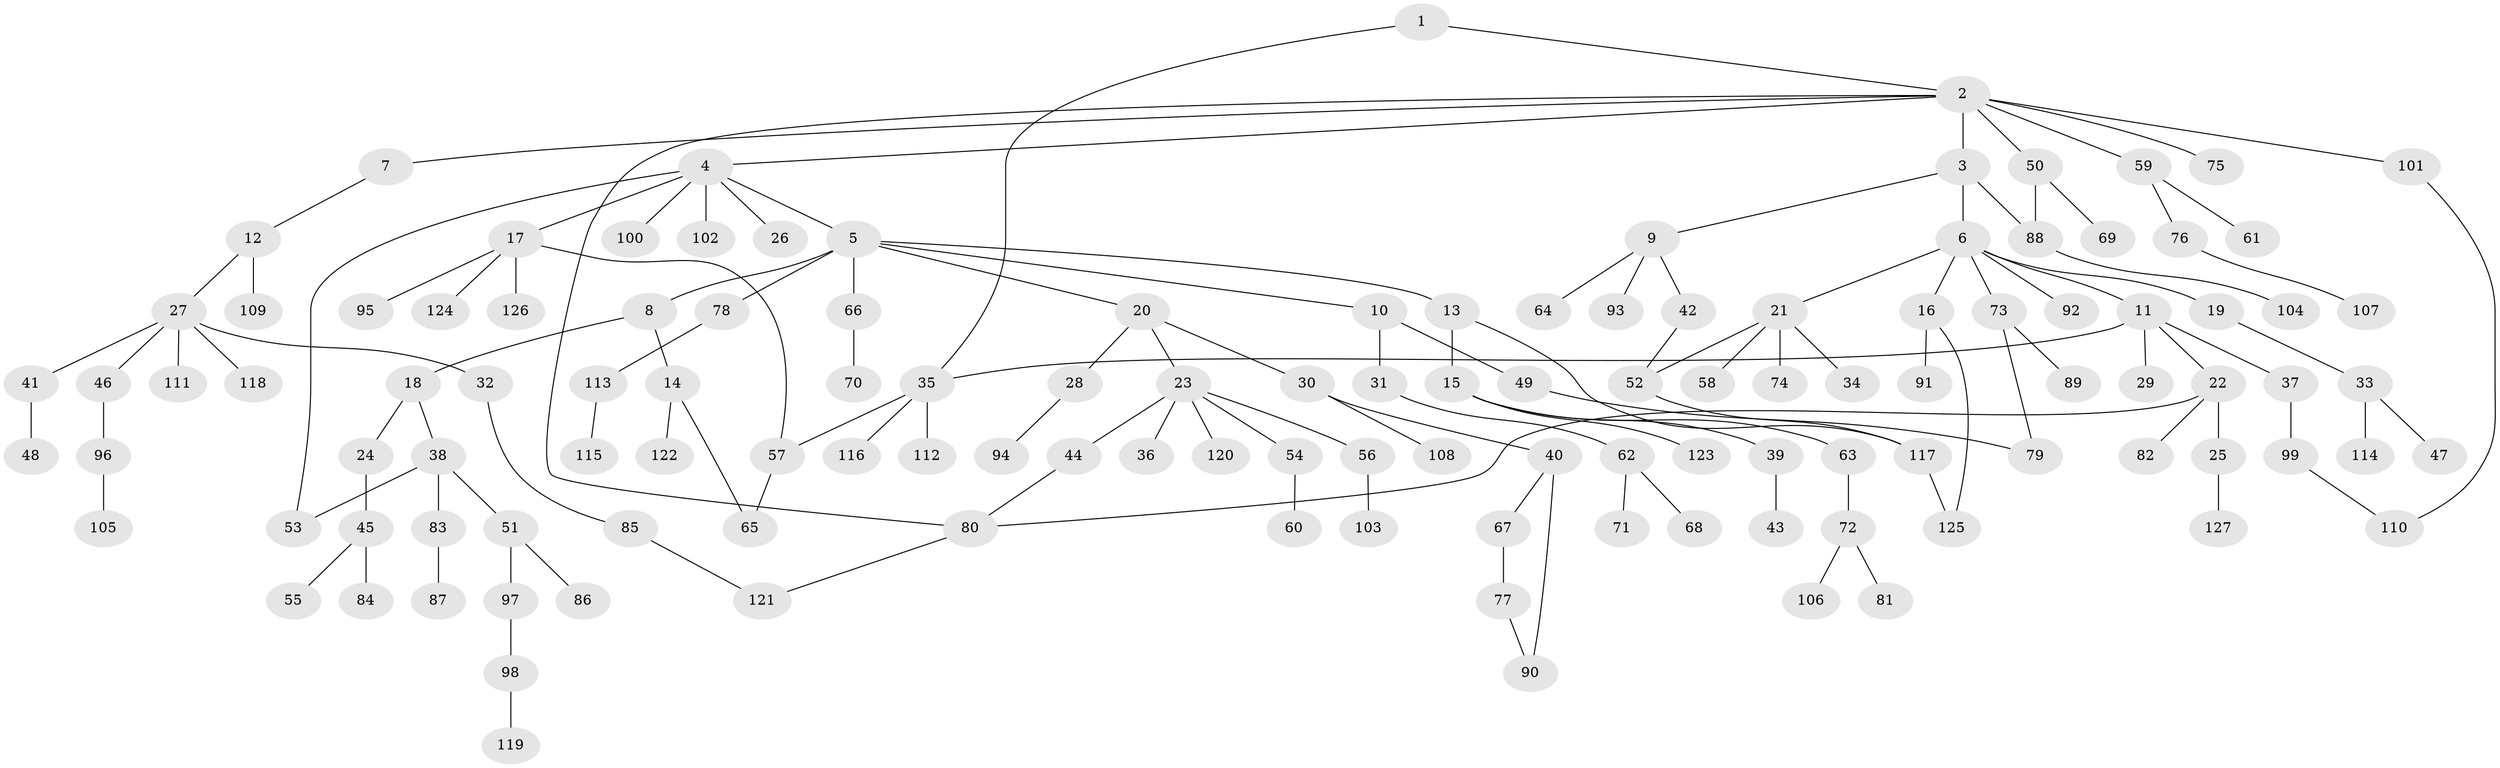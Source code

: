 // coarse degree distribution, {2: 0.3058823529411765, 10: 0.023529411764705882, 9: 0.011764705882352941, 7: 0.011764705882352941, 4: 0.07058823529411765, 3: 0.08235294117647059, 5: 0.047058823529411764, 1: 0.43529411764705883, 6: 0.011764705882352941}
// Generated by graph-tools (version 1.1) at 2025/51/02/27/25 19:51:37]
// undirected, 127 vertices, 140 edges
graph export_dot {
graph [start="1"]
  node [color=gray90,style=filled];
  1;
  2;
  3;
  4;
  5;
  6;
  7;
  8;
  9;
  10;
  11;
  12;
  13;
  14;
  15;
  16;
  17;
  18;
  19;
  20;
  21;
  22;
  23;
  24;
  25;
  26;
  27;
  28;
  29;
  30;
  31;
  32;
  33;
  34;
  35;
  36;
  37;
  38;
  39;
  40;
  41;
  42;
  43;
  44;
  45;
  46;
  47;
  48;
  49;
  50;
  51;
  52;
  53;
  54;
  55;
  56;
  57;
  58;
  59;
  60;
  61;
  62;
  63;
  64;
  65;
  66;
  67;
  68;
  69;
  70;
  71;
  72;
  73;
  74;
  75;
  76;
  77;
  78;
  79;
  80;
  81;
  82;
  83;
  84;
  85;
  86;
  87;
  88;
  89;
  90;
  91;
  92;
  93;
  94;
  95;
  96;
  97;
  98;
  99;
  100;
  101;
  102;
  103;
  104;
  105;
  106;
  107;
  108;
  109;
  110;
  111;
  112;
  113;
  114;
  115;
  116;
  117;
  118;
  119;
  120;
  121;
  122;
  123;
  124;
  125;
  126;
  127;
  1 -- 2;
  1 -- 35;
  2 -- 3;
  2 -- 4;
  2 -- 7;
  2 -- 50;
  2 -- 59;
  2 -- 75;
  2 -- 101;
  2 -- 80;
  3 -- 6;
  3 -- 9;
  3 -- 88;
  4 -- 5;
  4 -- 17;
  4 -- 26;
  4 -- 100;
  4 -- 102;
  4 -- 53;
  5 -- 8;
  5 -- 10;
  5 -- 13;
  5 -- 20;
  5 -- 66;
  5 -- 78;
  6 -- 11;
  6 -- 16;
  6 -- 19;
  6 -- 21;
  6 -- 73;
  6 -- 92;
  7 -- 12;
  8 -- 14;
  8 -- 18;
  9 -- 42;
  9 -- 64;
  9 -- 93;
  10 -- 31;
  10 -- 49;
  11 -- 22;
  11 -- 29;
  11 -- 35;
  11 -- 37;
  12 -- 27;
  12 -- 109;
  13 -- 15;
  13 -- 117;
  14 -- 122;
  14 -- 65;
  15 -- 39;
  15 -- 63;
  15 -- 123;
  16 -- 91;
  16 -- 125;
  17 -- 95;
  17 -- 124;
  17 -- 126;
  17 -- 57;
  18 -- 24;
  18 -- 38;
  19 -- 33;
  20 -- 23;
  20 -- 28;
  20 -- 30;
  21 -- 34;
  21 -- 58;
  21 -- 74;
  21 -- 52;
  22 -- 25;
  22 -- 82;
  22 -- 80;
  23 -- 36;
  23 -- 44;
  23 -- 54;
  23 -- 56;
  23 -- 120;
  24 -- 45;
  25 -- 127;
  27 -- 32;
  27 -- 41;
  27 -- 46;
  27 -- 111;
  27 -- 118;
  28 -- 94;
  30 -- 40;
  30 -- 108;
  31 -- 62;
  32 -- 85;
  33 -- 47;
  33 -- 114;
  35 -- 57;
  35 -- 112;
  35 -- 116;
  37 -- 99;
  38 -- 51;
  38 -- 53;
  38 -- 83;
  39 -- 43;
  40 -- 67;
  40 -- 90;
  41 -- 48;
  42 -- 52;
  44 -- 80;
  45 -- 55;
  45 -- 84;
  46 -- 96;
  49 -- 79;
  50 -- 69;
  50 -- 88;
  51 -- 86;
  51 -- 97;
  52 -- 117;
  54 -- 60;
  56 -- 103;
  57 -- 65;
  59 -- 61;
  59 -- 76;
  62 -- 68;
  62 -- 71;
  63 -- 72;
  66 -- 70;
  67 -- 77;
  72 -- 81;
  72 -- 106;
  73 -- 89;
  73 -- 79;
  76 -- 107;
  77 -- 90;
  78 -- 113;
  80 -- 121;
  83 -- 87;
  85 -- 121;
  88 -- 104;
  96 -- 105;
  97 -- 98;
  98 -- 119;
  99 -- 110;
  101 -- 110;
  113 -- 115;
  117 -- 125;
}
